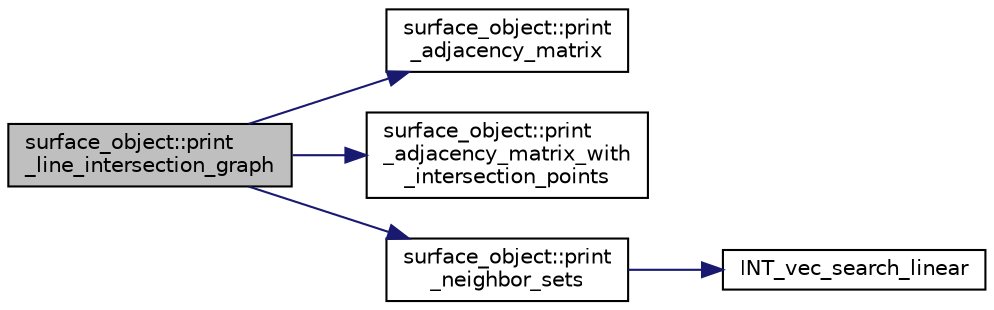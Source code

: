 digraph "surface_object::print_line_intersection_graph"
{
  edge [fontname="Helvetica",fontsize="10",labelfontname="Helvetica",labelfontsize="10"];
  node [fontname="Helvetica",fontsize="10",shape=record];
  rankdir="LR";
  Node1913 [label="surface_object::print\l_line_intersection_graph",height=0.2,width=0.4,color="black", fillcolor="grey75", style="filled", fontcolor="black"];
  Node1913 -> Node1914 [color="midnightblue",fontsize="10",style="solid",fontname="Helvetica"];
  Node1914 [label="surface_object::print\l_adjacency_matrix",height=0.2,width=0.4,color="black", fillcolor="white", style="filled",URL="$df/df8/classsurface__object.html#a559eff30b652887fdcfecb2f13f3718f"];
  Node1913 -> Node1915 [color="midnightblue",fontsize="10",style="solid",fontname="Helvetica"];
  Node1915 [label="surface_object::print\l_adjacency_matrix_with\l_intersection_points",height=0.2,width=0.4,color="black", fillcolor="white", style="filled",URL="$df/df8/classsurface__object.html#a5bbd3a8c13107c326d8fda82374dbc4c"];
  Node1913 -> Node1916 [color="midnightblue",fontsize="10",style="solid",fontname="Helvetica"];
  Node1916 [label="surface_object::print\l_neighbor_sets",height=0.2,width=0.4,color="black", fillcolor="white", style="filled",URL="$df/df8/classsurface__object.html#abe0201b117e124fccff446f61b0faa47"];
  Node1916 -> Node1917 [color="midnightblue",fontsize="10",style="solid",fontname="Helvetica"];
  Node1917 [label="INT_vec_search_linear",height=0.2,width=0.4,color="black", fillcolor="white", style="filled",URL="$d5/de2/foundations_2data__structures_2data__structures_8h.html#ad0aa35e081da3ba3cc8841bf086ba9aa"];
}
